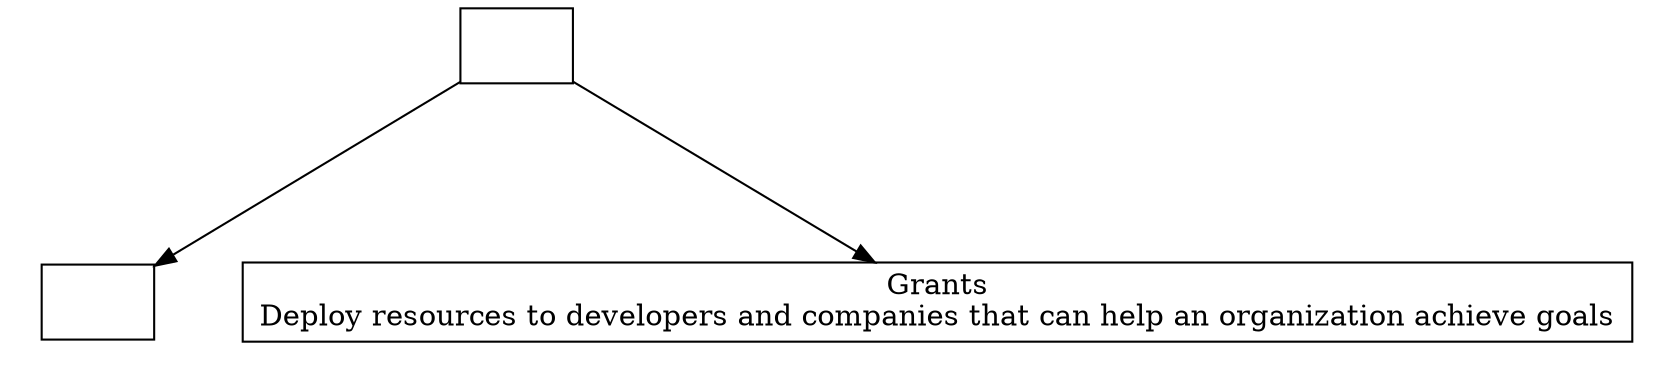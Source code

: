 digraph "" {
	graph [nodesep=0.6,
		rankdir=TB,
		ranksep=1.2
	];
	node [label="\N",
		shape=box
	];
	subgraph cluster_descendants {
		graph [rank=min,
			style=invis
		];
		Grants	[label="Grants\nDeploy resources to developers and companies that can help an organization achieve goals"];
		Celebration	[label=""];
	}
	Showcase	[label=""];
	Showcase -> Grants;
	Showcase -> Celebration;
}
